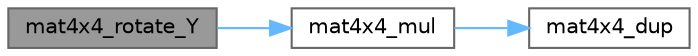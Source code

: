digraph "mat4x4_rotate_Y"
{
 // LATEX_PDF_SIZE
  bgcolor="transparent";
  edge [fontname=Helvetica,fontsize=10,labelfontname=Helvetica,labelfontsize=10];
  node [fontname=Helvetica,fontsize=10,shape=box,height=0.2,width=0.4];
  rankdir="LR";
  Node1 [id="Node000001",label="mat4x4_rotate_Y",height=0.2,width=0.4,color="gray40", fillcolor="grey60", style="filled", fontcolor="black",tooltip=" "];
  Node1 -> Node2 [id="edge1_Node000001_Node000002",color="steelblue1",style="solid",tooltip=" "];
  Node2 [id="Node000002",label="mat4x4_mul",height=0.2,width=0.4,color="grey40", fillcolor="white", style="filled",URL="$linmath_8h.html#a62186c7d2461116c23967d35cf437e00",tooltip=" "];
  Node2 -> Node3 [id="edge2_Node000002_Node000003",color="steelblue1",style="solid",tooltip=" "];
  Node3 [id="Node000003",label="mat4x4_dup",height=0.2,width=0.4,color="grey40", fillcolor="white", style="filled",URL="$linmath_8h.html#a61fdfe9ec0ea6783e549a9c98e86e75a",tooltip=" "];
}
